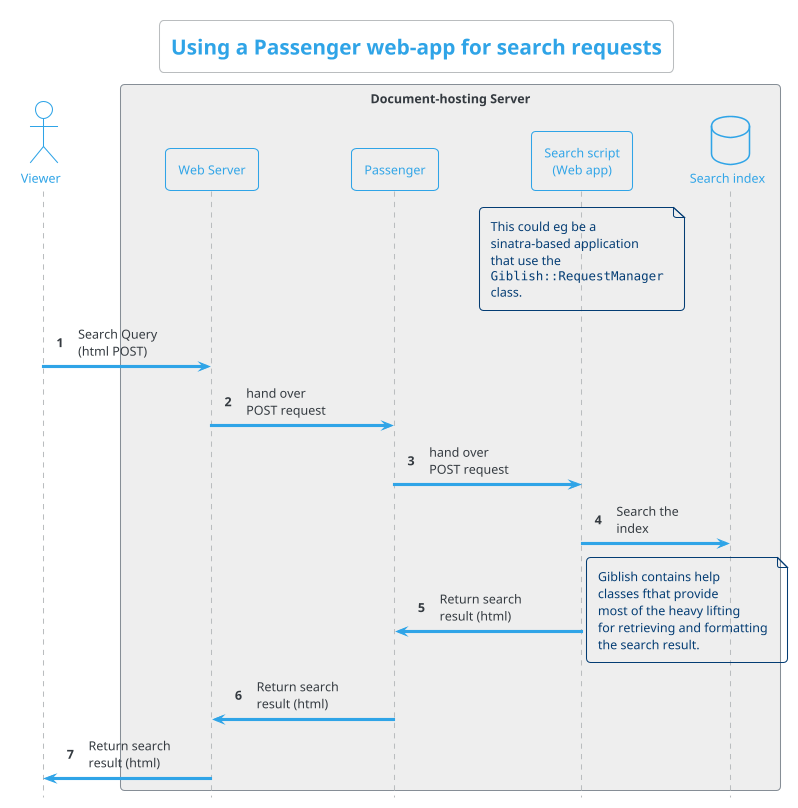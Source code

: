 @startuml
!theme cerulean-outline
hide footbox
autonumber

title "Using a Passenger web-app for search requests"

actor       Viewer       as Vi

box "Document-hosting Server" #EEEEEE
participant "Web Server" as Webserv
participant "Passenger"   as Pass
participant "Search script\n(Web app)"   as Searcher
note over of Searcher
  This could eg be a
  sinatra-based application 
  that use the 
  ""Giblish::RequestManager""
  class.
end note
database "Search index"   as Index
end box

Vi -> Webserv     : Search Query\n(html POST)
Webserv -> Pass : hand over\nPOST request
Pass -> Searcher : hand over\nPOST request
Searcher -> Index : Search the\nindex
Searcher -> Pass : Return search\nresult (html)
note right
  Giblish contains help 
  classes fthat provide 
  most of the heavy lifting 
  for retrieving and formatting
  the search result.
end note
Pass -> Webserv : Return search\nresult (html)
Webserv -> Vi  : Return search\nresult (html)
@enduml


